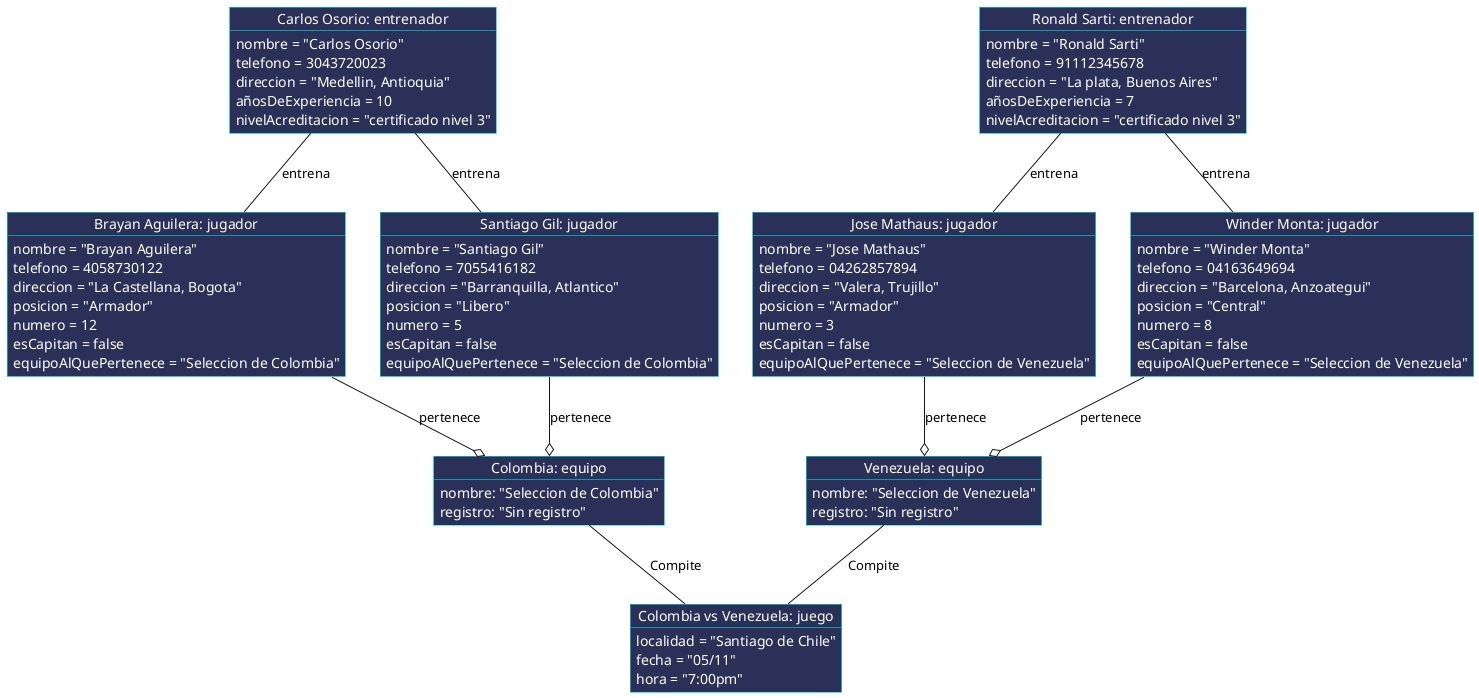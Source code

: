 @startuml juegoVoleyball

skinparam ObjectFontColor white
skinparam ObjectBorderColor cyan
skinparam ObjectBackgroundColor 2A3058


object "Jose Mathaus: jugador" as JoseMathaus{
  nombre = "Jose Mathaus"
  telefono = 04262857894
  direccion = "Valera, Trujillo"
  posicion = "Armador"
  numero = 3
  esCapitan = false
  equipoAlQuePertenece = "Seleccion de Venezuela"
}
object "Winder Monta: jugador" as WinderMonta{
  nombre = "Winder Monta"
  telefono = 04163649694
  direccion = "Barcelona, Anzoategui"
  posicion = "Central"
  numero = 8
  esCapitan = false
  equipoAlQuePertenece = "Seleccion de Venezuela"
}
object "Ronald Sarti: entrenador" as RonaldSarti{
  nombre = "Ronald Sarti"
  telefono = 91112345678
  direccion = "La plata, Buenos Aires"
  añosDeExperiencia = 7
  nivelAcreditacion = "certificado nivel 3"
}
object "Brayan Aguilera: jugador" as BrayanAguilera {
  nombre = "Brayan Aguilera"
  telefono = 4058730122
  direccion = "La Castellana, Bogota"
  posicion = "Armador"
  numero = 12
  esCapitan = false
  equipoAlQuePertenece = "Seleccion de Colombia"
}
object "Santiago Gil: jugador" as SantiagoGil {
  nombre = "Santiago Gil"
  telefono = 7055416182
  direccion = "Barranquilla, Atlantico"
  posicion = "Libero"
  numero = 5
  esCapitan = false
  equipoAlQuePertenece = "Seleccion de Colombia"
}
object "Carlos Osorio: entrenador" as CarlosOsorio{
  nombre = "Carlos Osorio"
  telefono = 3043720023
  direccion = "Medellin, Antioquia"
  añosDeExperiencia = 10
  nivelAcreditacion = "certificado nivel 3"
}
object "Venezuela: equipo" as SeleccionVenezuela{
  nombre: "Seleccion de Venezuela"
  registro: "Sin registro"
}
object "Colombia: equipo" as SeleccionColombia{
  nombre: "Seleccion de Colombia"
  registro: "Sin registro"
}
object "Colombia vs Venezuela: juego" as Competicion{
  localidad = "Santiago de Chile"
  fecha = "05/11"
  hora = "7:00pm"
}

JoseMathaus --o SeleccionVenezuela: pertenece
WinderMonta --o SeleccionVenezuela: pertenece

RonaldSarti -- JoseMathaus: entrena
RonaldSarti -- WinderMonta: entrena

CarlosOsorio -- BrayanAguilera: entrena
CarlosOsorio -- SantiagoGil: entrena

BrayanAguilera --o SeleccionColombia: pertenece
SantiagoGil --o SeleccionColombia: pertenece

SeleccionVenezuela --  Competicion: Compite
SeleccionColombia --  Competicion: Compite


@enduml